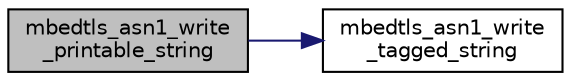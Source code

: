 digraph "mbedtls_asn1_write_printable_string"
{
 // LATEX_PDF_SIZE
  edge [fontname="Helvetica",fontsize="10",labelfontname="Helvetica",labelfontsize="10"];
  node [fontname="Helvetica",fontsize="10",shape=record];
  rankdir="LR";
  Node1 [label="mbedtls_asn1_write\l_printable_string",height=0.2,width=0.4,color="black", fillcolor="grey75", style="filled", fontcolor="black",tooltip="Write a string in ASN.1 format using the PrintableString string encoding tag (#MBEDTLS_ASN1_PRINTABLE..."];
  Node1 -> Node2 [color="midnightblue",fontsize="10",style="solid",fontname="Helvetica"];
  Node2 [label="mbedtls_asn1_write\l_tagged_string",height=0.2,width=0.4,color="black", fillcolor="white", style="filled",URL="$d7/d40/asn1write_8c.html#ac3eabece61b806d8fd82959488215ece",tooltip="Write a string in ASN.1 format using a specific string encoding tag."];
}
